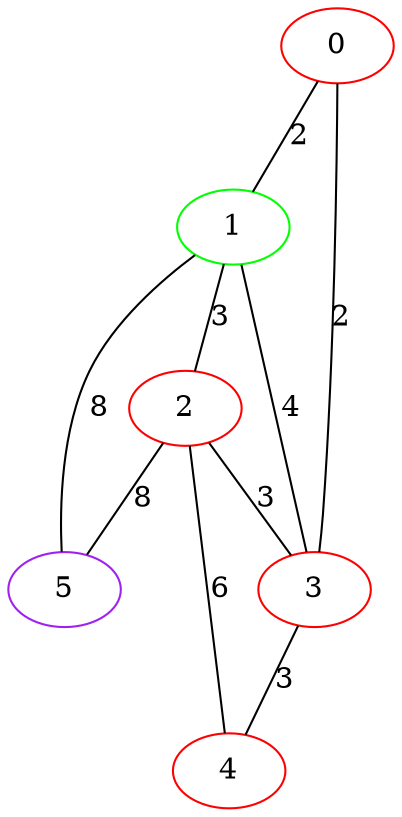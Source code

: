 graph "" {
0 [color=red, weight=1];
1 [color=green, weight=2];
2 [color=red, weight=1];
3 [color=red, weight=1];
4 [color=red, weight=1];
5 [color=purple, weight=4];
0 -- 1  [key=0, label=2];
0 -- 3  [key=0, label=2];
1 -- 2  [key=0, label=3];
1 -- 3  [key=0, label=4];
1 -- 5  [key=0, label=8];
2 -- 3  [key=0, label=3];
2 -- 4  [key=0, label=6];
2 -- 5  [key=0, label=8];
3 -- 4  [key=0, label=3];
}
